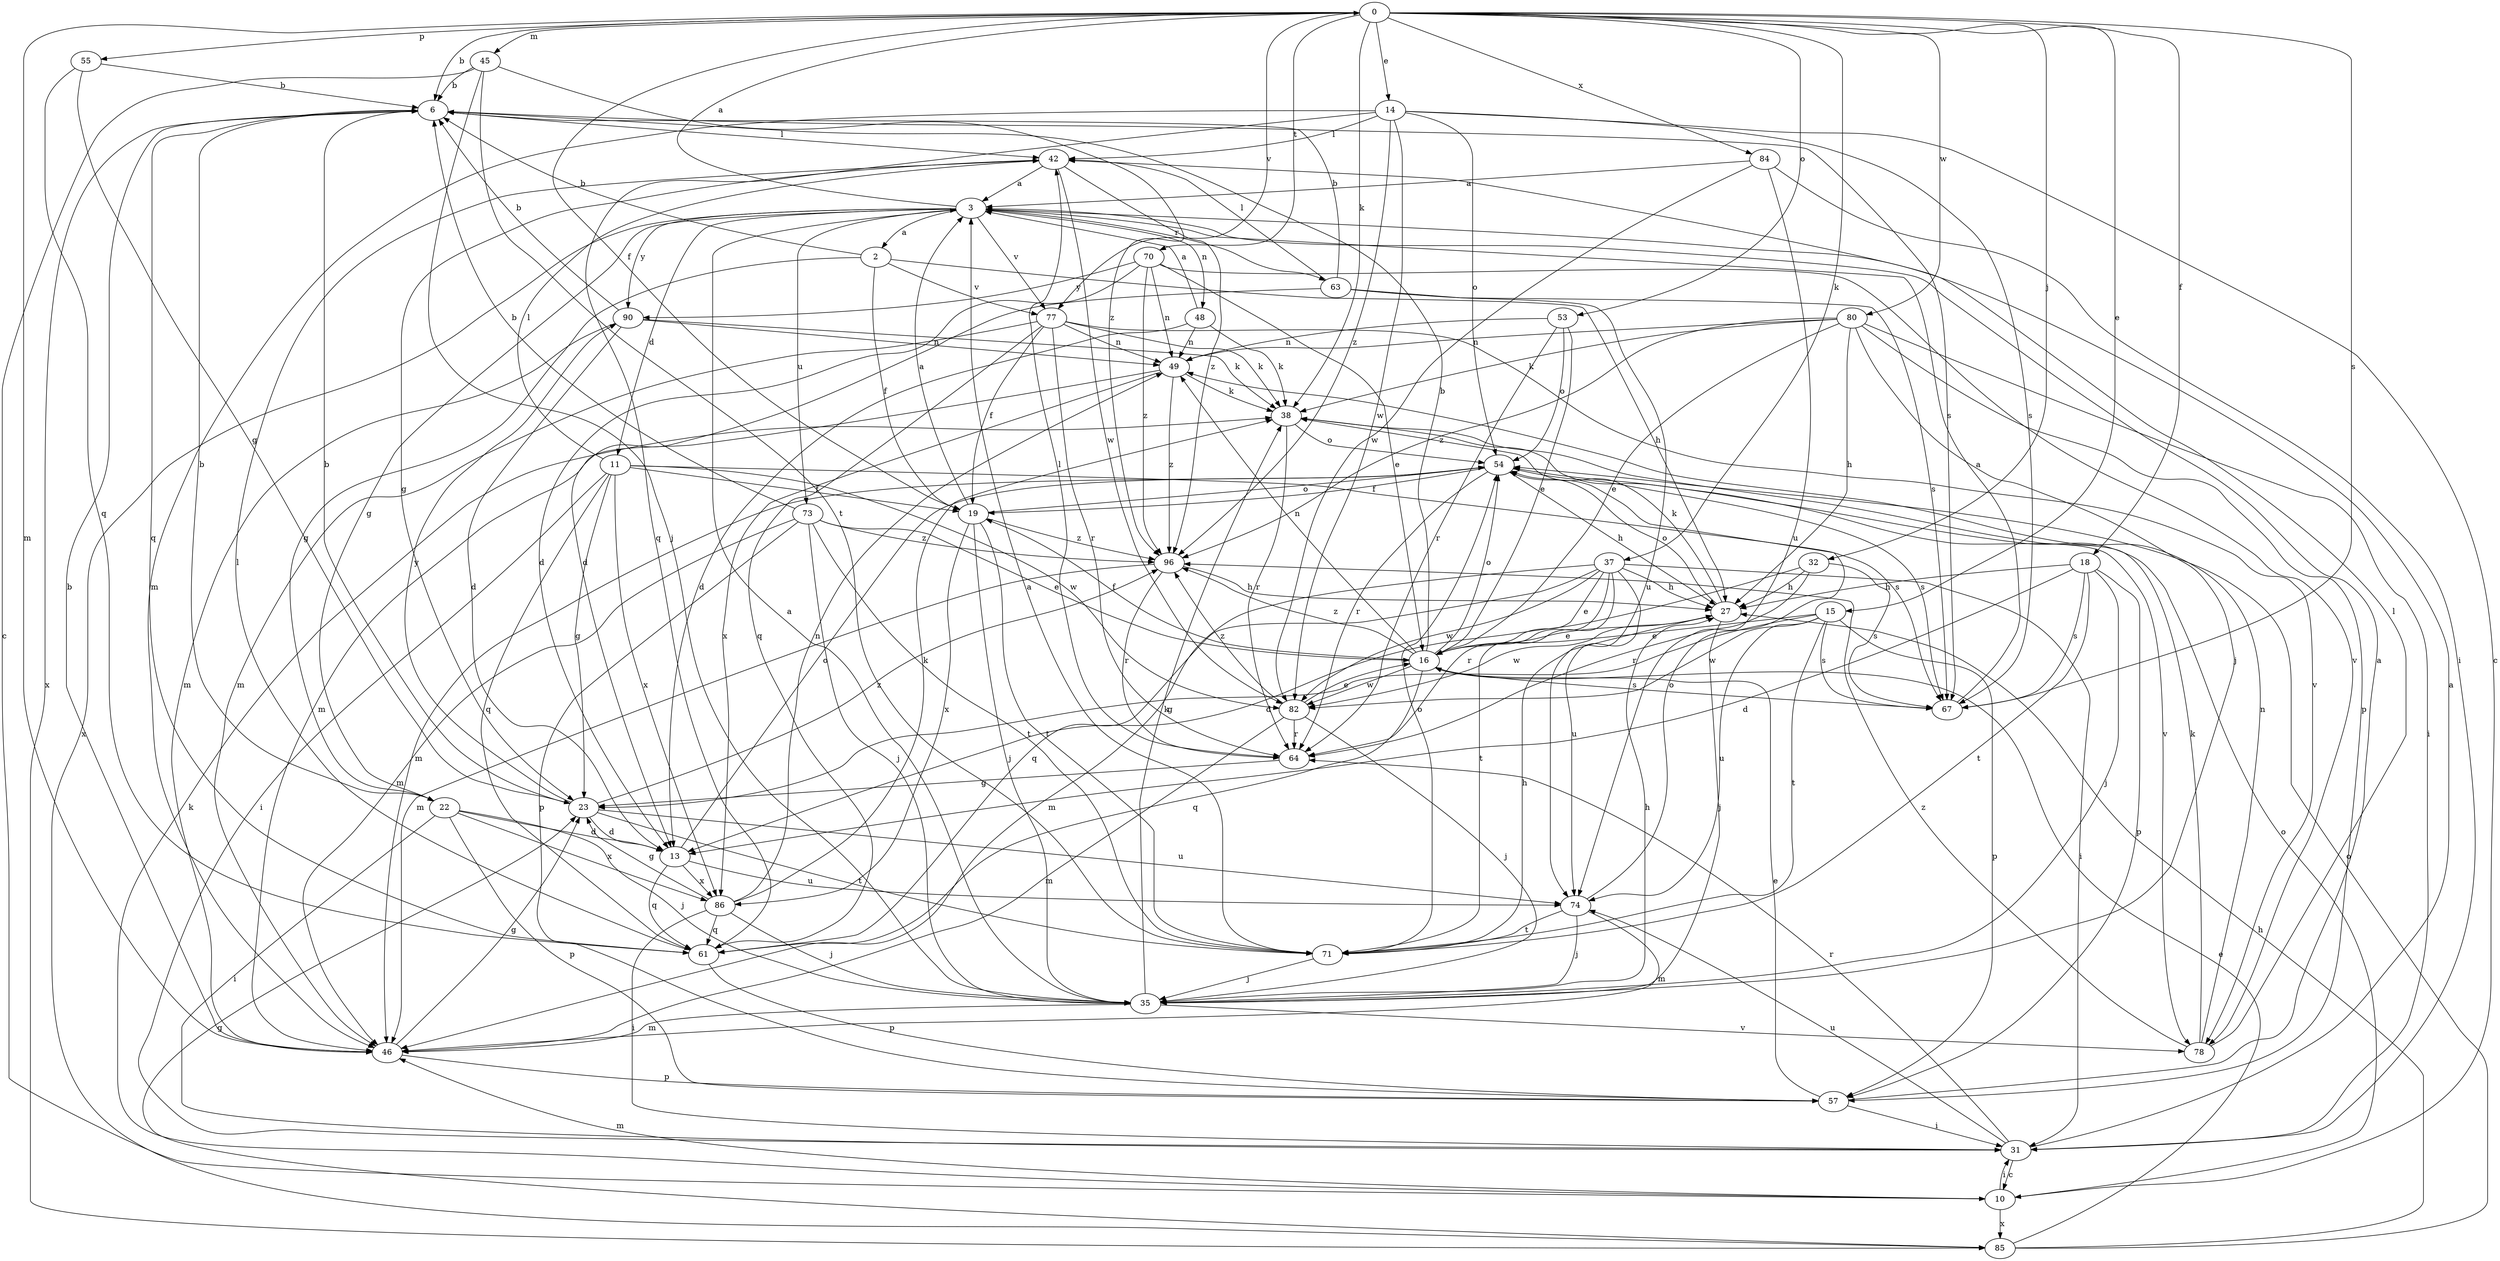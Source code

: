 strict digraph  {
0;
2;
3;
6;
10;
11;
13;
14;
15;
16;
18;
19;
22;
23;
27;
31;
32;
35;
37;
38;
42;
45;
46;
48;
49;
53;
54;
55;
57;
61;
63;
64;
67;
70;
71;
73;
74;
77;
78;
80;
82;
84;
85;
86;
90;
96;
0 -> 6  [label=b];
0 -> 14  [label=e];
0 -> 15  [label=e];
0 -> 18  [label=f];
0 -> 19  [label=f];
0 -> 32  [label=j];
0 -> 37  [label=k];
0 -> 38  [label=k];
0 -> 45  [label=m];
0 -> 46  [label=m];
0 -> 53  [label=o];
0 -> 55  [label=p];
0 -> 67  [label=s];
0 -> 70  [label=t];
0 -> 77  [label=v];
0 -> 80  [label=w];
0 -> 84  [label=x];
2 -> 6  [label=b];
2 -> 19  [label=f];
2 -> 22  [label=g];
2 -> 27  [label=h];
2 -> 77  [label=v];
3 -> 0  [label=a];
3 -> 2  [label=a];
3 -> 11  [label=d];
3 -> 22  [label=g];
3 -> 48  [label=n];
3 -> 63  [label=r];
3 -> 73  [label=u];
3 -> 77  [label=v];
3 -> 85  [label=x];
3 -> 90  [label=y];
6 -> 42  [label=l];
6 -> 61  [label=q];
6 -> 67  [label=s];
6 -> 85  [label=x];
10 -> 31  [label=i];
10 -> 38  [label=k];
10 -> 46  [label=m];
10 -> 54  [label=o];
10 -> 85  [label=x];
11 -> 19  [label=f];
11 -> 23  [label=g];
11 -> 31  [label=i];
11 -> 42  [label=l];
11 -> 61  [label=q];
11 -> 67  [label=s];
11 -> 82  [label=w];
11 -> 86  [label=x];
13 -> 54  [label=o];
13 -> 61  [label=q];
13 -> 74  [label=u];
13 -> 86  [label=x];
14 -> 10  [label=c];
14 -> 42  [label=l];
14 -> 46  [label=m];
14 -> 54  [label=o];
14 -> 61  [label=q];
14 -> 67  [label=s];
14 -> 82  [label=w];
14 -> 96  [label=z];
15 -> 16  [label=e];
15 -> 23  [label=g];
15 -> 57  [label=p];
15 -> 67  [label=s];
15 -> 71  [label=t];
15 -> 74  [label=u];
15 -> 82  [label=w];
16 -> 6  [label=b];
16 -> 19  [label=f];
16 -> 49  [label=n];
16 -> 54  [label=o];
16 -> 61  [label=q];
16 -> 67  [label=s];
16 -> 82  [label=w];
16 -> 96  [label=z];
18 -> 13  [label=d];
18 -> 27  [label=h];
18 -> 35  [label=j];
18 -> 57  [label=p];
18 -> 67  [label=s];
18 -> 71  [label=t];
19 -> 3  [label=a];
19 -> 35  [label=j];
19 -> 54  [label=o];
19 -> 71  [label=t];
19 -> 86  [label=x];
19 -> 96  [label=z];
22 -> 6  [label=b];
22 -> 13  [label=d];
22 -> 31  [label=i];
22 -> 35  [label=j];
22 -> 57  [label=p];
22 -> 86  [label=x];
23 -> 6  [label=b];
23 -> 13  [label=d];
23 -> 71  [label=t];
23 -> 74  [label=u];
23 -> 90  [label=y];
23 -> 96  [label=z];
27 -> 16  [label=e];
27 -> 35  [label=j];
27 -> 38  [label=k];
27 -> 54  [label=o];
27 -> 82  [label=w];
31 -> 3  [label=a];
31 -> 10  [label=c];
31 -> 64  [label=r];
31 -> 74  [label=u];
32 -> 13  [label=d];
32 -> 27  [label=h];
32 -> 64  [label=r];
32 -> 67  [label=s];
35 -> 3  [label=a];
35 -> 27  [label=h];
35 -> 38  [label=k];
35 -> 46  [label=m];
35 -> 78  [label=v];
37 -> 16  [label=e];
37 -> 27  [label=h];
37 -> 31  [label=i];
37 -> 46  [label=m];
37 -> 61  [label=q];
37 -> 64  [label=r];
37 -> 71  [label=t];
37 -> 74  [label=u];
37 -> 82  [label=w];
38 -> 54  [label=o];
38 -> 64  [label=r];
38 -> 78  [label=v];
42 -> 3  [label=a];
42 -> 23  [label=g];
42 -> 82  [label=w];
42 -> 96  [label=z];
45 -> 6  [label=b];
45 -> 10  [label=c];
45 -> 35  [label=j];
45 -> 71  [label=t];
45 -> 96  [label=z];
46 -> 6  [label=b];
46 -> 23  [label=g];
46 -> 57  [label=p];
48 -> 3  [label=a];
48 -> 13  [label=d];
48 -> 38  [label=k];
48 -> 49  [label=n];
49 -> 38  [label=k];
49 -> 46  [label=m];
49 -> 86  [label=x];
49 -> 96  [label=z];
53 -> 16  [label=e];
53 -> 49  [label=n];
53 -> 54  [label=o];
53 -> 64  [label=r];
54 -> 19  [label=f];
54 -> 27  [label=h];
54 -> 46  [label=m];
54 -> 64  [label=r];
54 -> 67  [label=s];
55 -> 6  [label=b];
55 -> 23  [label=g];
55 -> 61  [label=q];
57 -> 3  [label=a];
57 -> 16  [label=e];
57 -> 31  [label=i];
61 -> 42  [label=l];
61 -> 57  [label=p];
63 -> 6  [label=b];
63 -> 13  [label=d];
63 -> 42  [label=l];
63 -> 67  [label=s];
63 -> 74  [label=u];
64 -> 23  [label=g];
64 -> 42  [label=l];
67 -> 3  [label=a];
70 -> 13  [label=d];
70 -> 16  [label=e];
70 -> 49  [label=n];
70 -> 78  [label=v];
70 -> 90  [label=y];
70 -> 96  [label=z];
71 -> 3  [label=a];
71 -> 27  [label=h];
71 -> 35  [label=j];
71 -> 54  [label=o];
73 -> 6  [label=b];
73 -> 16  [label=e];
73 -> 35  [label=j];
73 -> 46  [label=m];
73 -> 57  [label=p];
73 -> 71  [label=t];
73 -> 96  [label=z];
74 -> 35  [label=j];
74 -> 46  [label=m];
74 -> 54  [label=o];
74 -> 71  [label=t];
77 -> 19  [label=f];
77 -> 38  [label=k];
77 -> 46  [label=m];
77 -> 49  [label=n];
77 -> 61  [label=q];
77 -> 64  [label=r];
77 -> 78  [label=v];
78 -> 38  [label=k];
78 -> 42  [label=l];
78 -> 49  [label=n];
78 -> 96  [label=z];
80 -> 16  [label=e];
80 -> 27  [label=h];
80 -> 31  [label=i];
80 -> 35  [label=j];
80 -> 38  [label=k];
80 -> 49  [label=n];
80 -> 57  [label=p];
80 -> 96  [label=z];
82 -> 16  [label=e];
82 -> 35  [label=j];
82 -> 46  [label=m];
82 -> 64  [label=r];
82 -> 96  [label=z];
84 -> 3  [label=a];
84 -> 31  [label=i];
84 -> 74  [label=u];
84 -> 82  [label=w];
85 -> 16  [label=e];
85 -> 23  [label=g];
85 -> 27  [label=h];
85 -> 54  [label=o];
86 -> 23  [label=g];
86 -> 31  [label=i];
86 -> 35  [label=j];
86 -> 38  [label=k];
86 -> 49  [label=n];
86 -> 61  [label=q];
90 -> 6  [label=b];
90 -> 13  [label=d];
90 -> 38  [label=k];
90 -> 46  [label=m];
90 -> 49  [label=n];
96 -> 27  [label=h];
96 -> 46  [label=m];
96 -> 64  [label=r];
}

